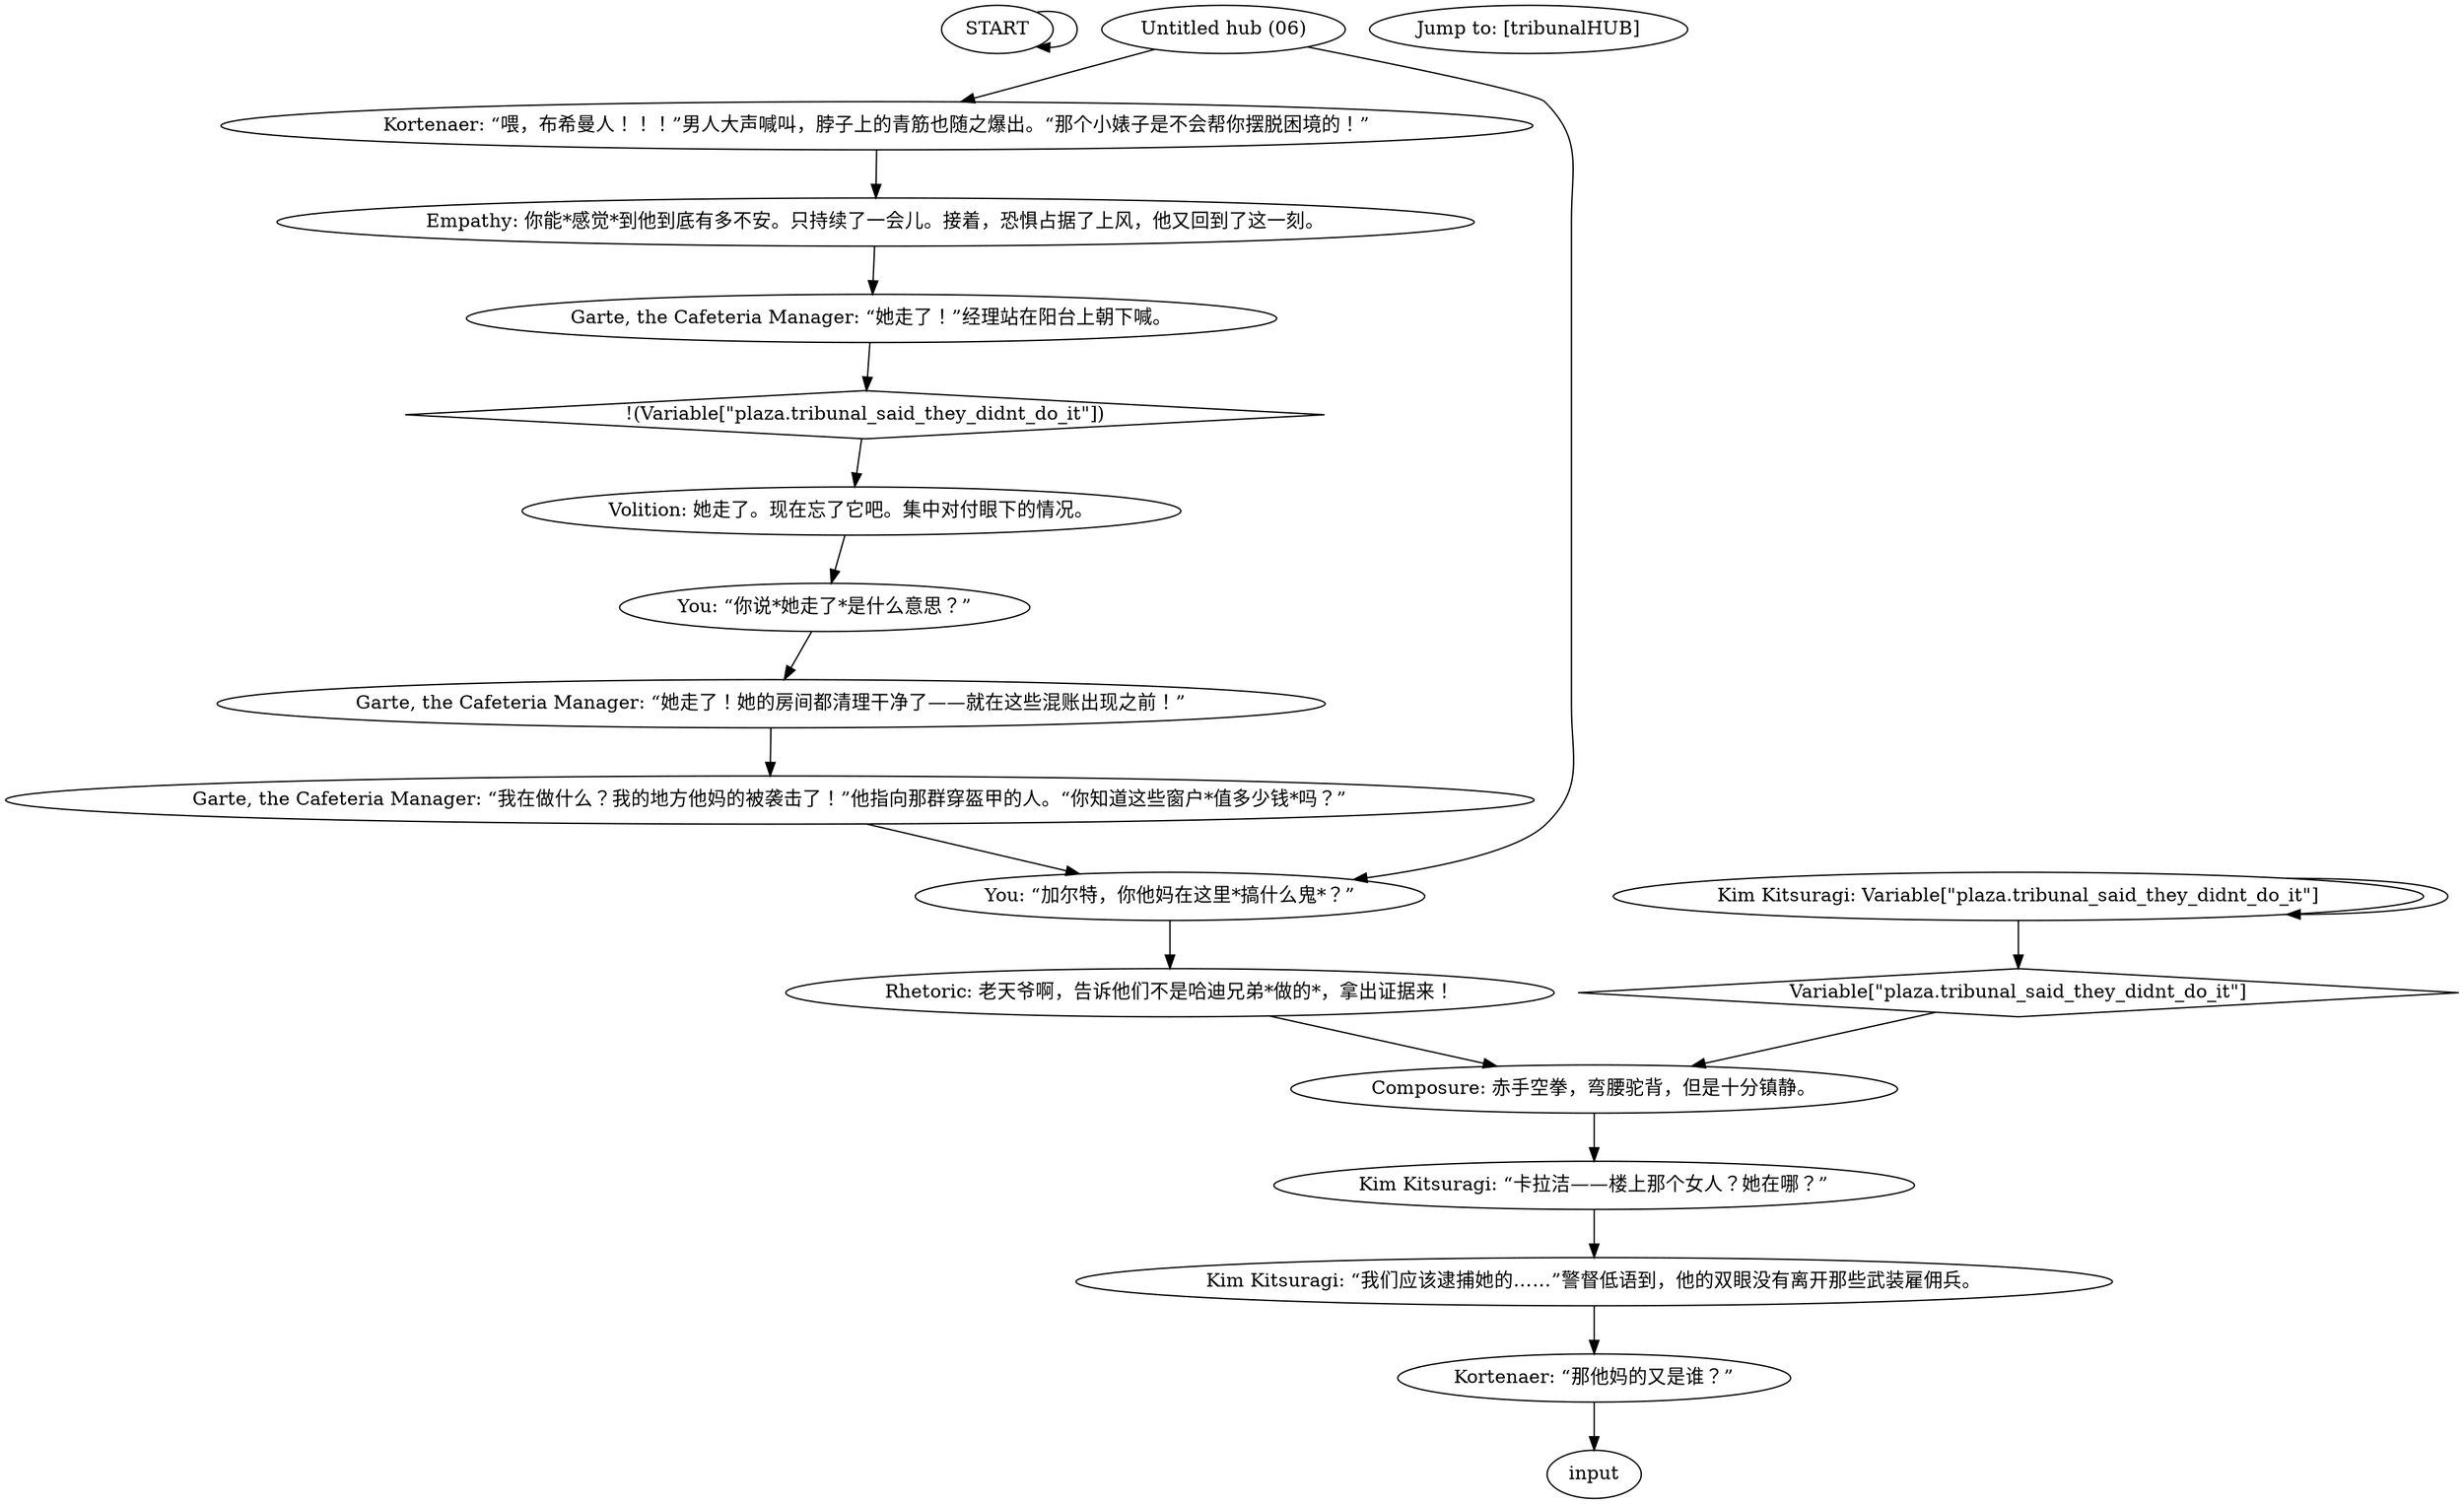 # TRIBUNAL / WHERE IS KLAASJE?
# "Where is Klaasje? Maybe she can calmly explain this and help diffuse the situation."
# ==================================================
digraph G {
	  0 [label="START"];
	  1 [label="input"];
	  2 [label="Kim Kitsuragi: “卡拉洁——楼上那个女人？她在哪？”"];
	  3 [label="Untitled hub (06)"];
	  4 [label="Kortenaer: “那他妈的又是谁？”"];
	  5 [label="Empathy: 你能*感觉*到他到底有多不安。只持续了一会儿。接着，恐惧占据了上风，他又回到了这一刻。"];
	  6 [label="Volition: 她走了。现在忘了它吧。集中对付眼下的情况。"];
	  7 [label="Rhetoric: 老天爷啊，告诉他们不是哈迪兄弟*做的*，拿出证据来！"];
	  8 [label="Garte, the Cafeteria Manager: “我在做什么？我的地方他妈的被袭击了！”他指向那群穿盔甲的人。“你知道这些窗户*值多少钱*吗？”"];
	  9 [label="Kim Kitsuragi: “我们应该逮捕她的……”警督低语到，他的双眼没有离开那些武装雇佣兵。"];
	  10 [label="Garte, the Cafeteria Manager: “她走了！”经理站在阳台上朝下喊。"];
	  11 [label="Kortenaer: “喂，布希曼人！！！”男人大声喊叫，脖子上的青筋也随之爆出。“那个小婊子是不会帮你摆脱困境的！”"];
	  12 [label="You: “加尔特，你他妈在这里*搞什么鬼*？”"];
	  13 [label="You: “你说*她走了*是什么意思？”"];
	  14 [label="Kim Kitsuragi: Variable[\"plaza.tribunal_said_they_didnt_do_it\"]"];
	  15 [label="Variable[\"plaza.tribunal_said_they_didnt_do_it\"]", shape=diamond];
	  16 [label="!(Variable[\"plaza.tribunal_said_they_didnt_do_it\"])", shape=diamond];
	  17 [label="Composure: 赤手空拳，弯腰驼背，但是十分镇静。"];
	  18 [label="Jump to: [tribunalHUB]"];
	  19 [label="Garte, the Cafeteria Manager: “她走了！她的房间都清理干净了——就在这些混账出现之前！”"];
	  0 -> 0
	  2 -> 9
	  3 -> 11
	  3 -> 12
	  4 -> 1
	  5 -> 10
	  6 -> 13
	  7 -> 17
	  8 -> 12
	  9 -> 4
	  10 -> 16
	  11 -> 5
	  12 -> 7
	  13 -> 19
	  14 -> 14
	  14 -> 15
	  15 -> 17
	  16 -> 6
	  17 -> 2
	  19 -> 8
}

